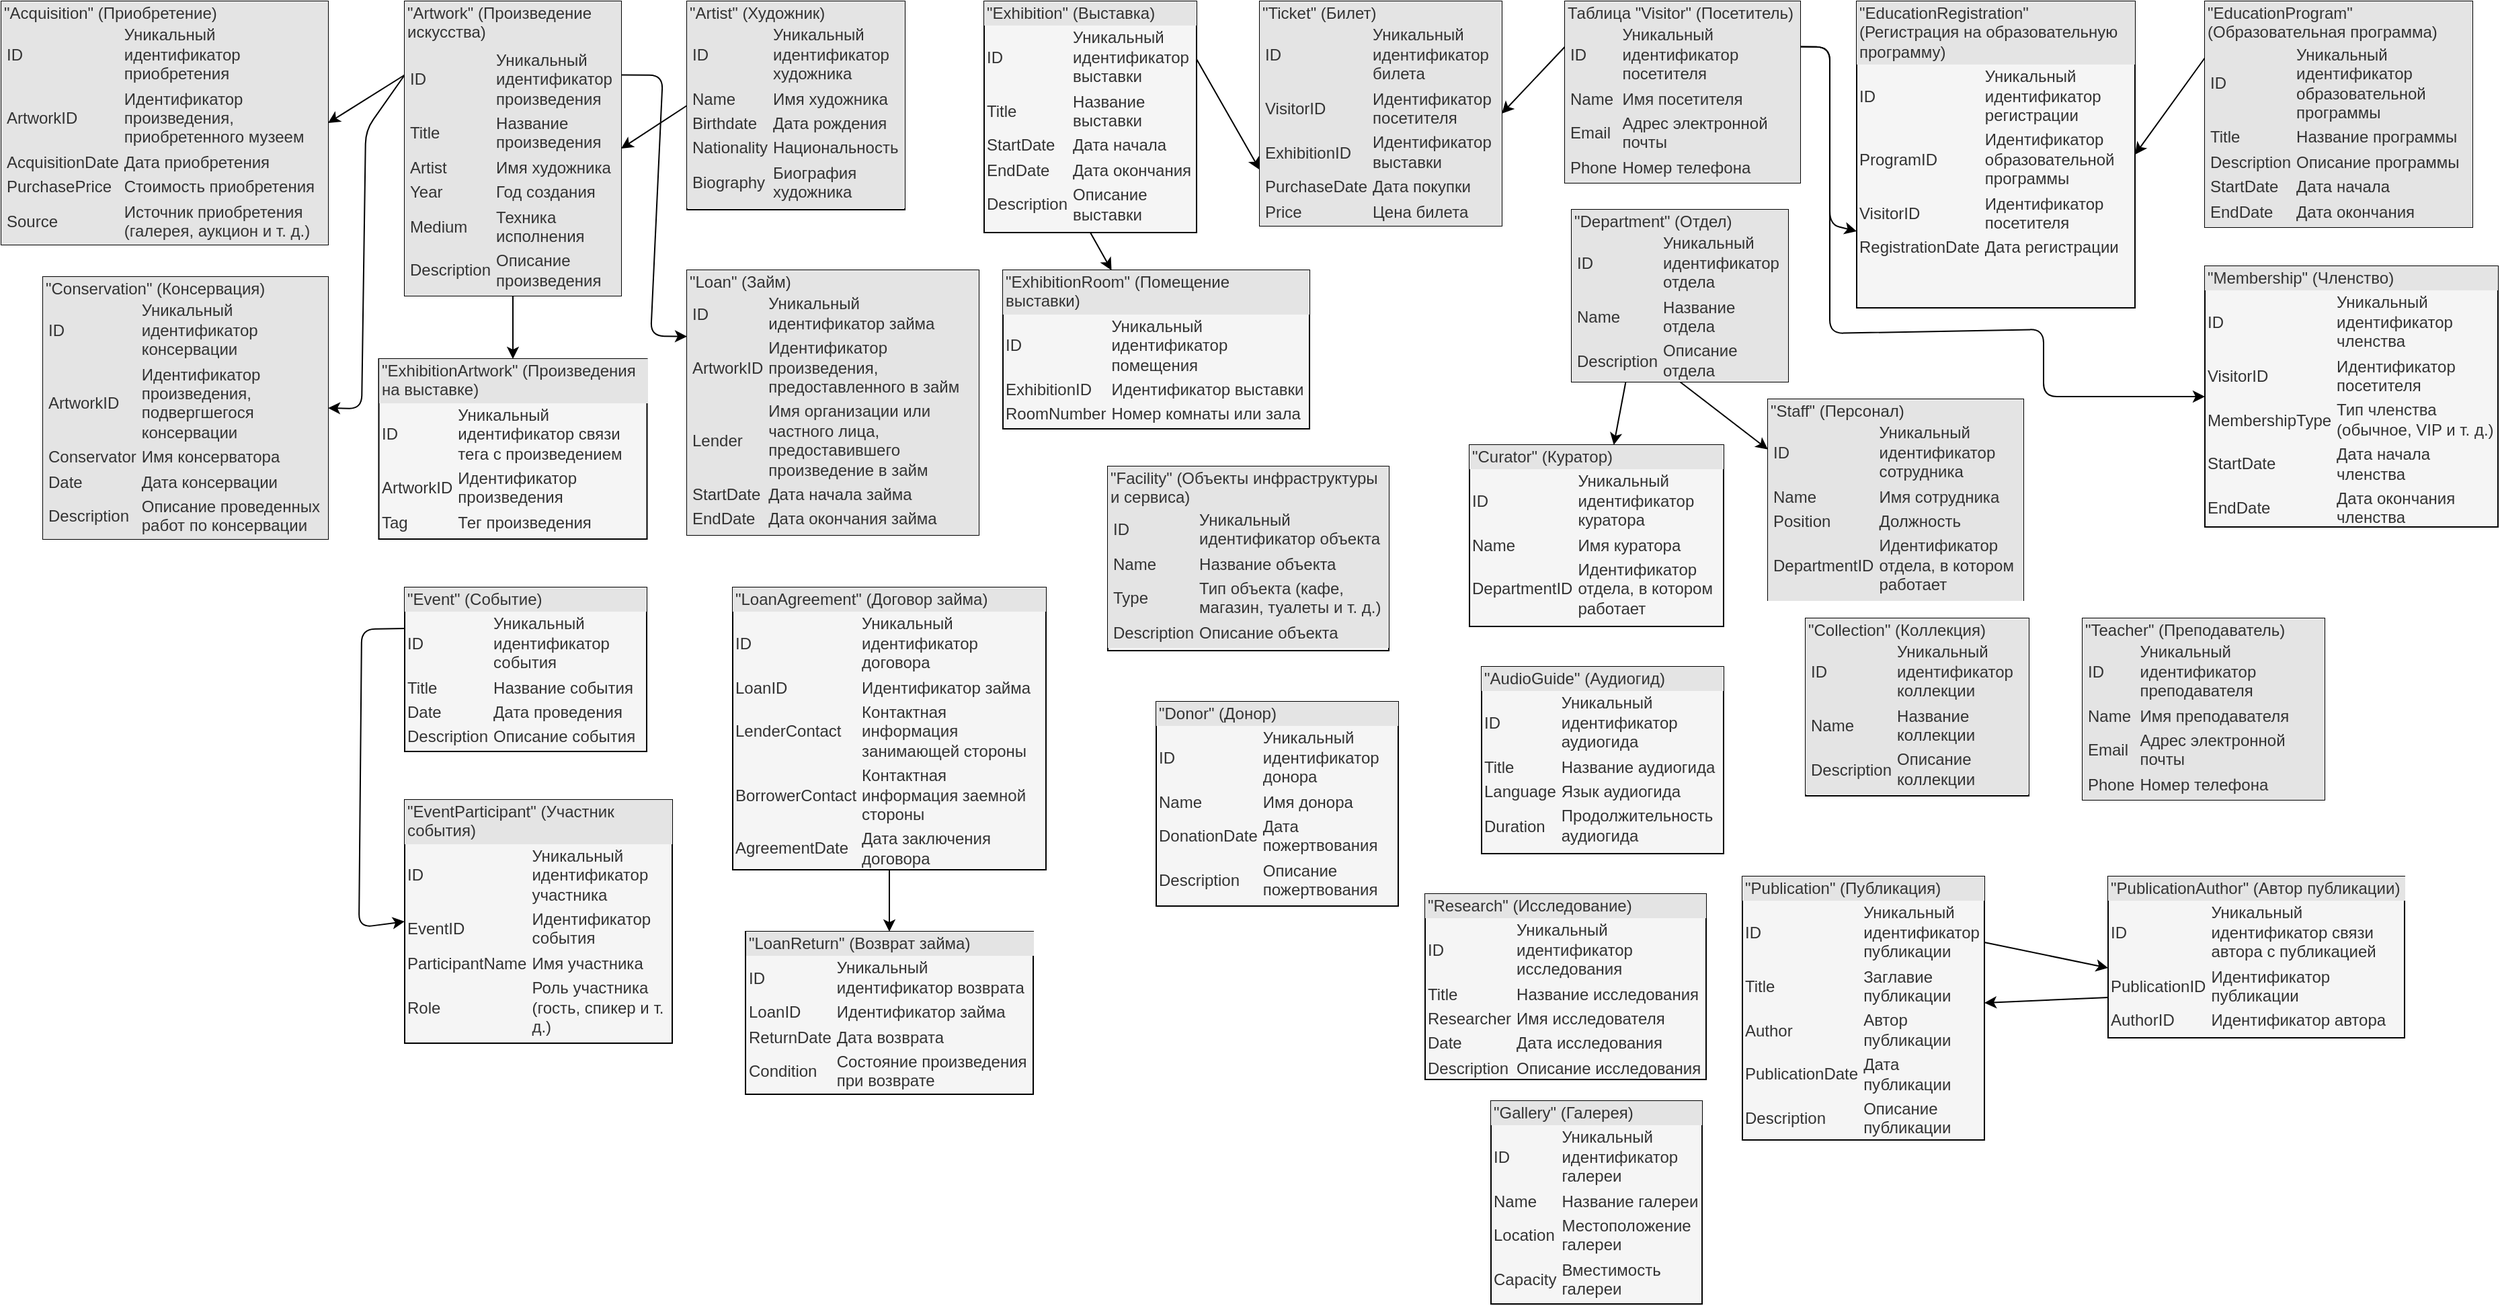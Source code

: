<mxfile>
    <diagram id="fVknIi9VD0GeLR7UAcn2" name="Страница 1">
        <mxGraphModel dx="3537" dy="3643" grid="0" gridSize="10" guides="1" tooltips="1" connect="1" arrows="1" fold="1" page="1" pageScale="1" pageWidth="1654" pageHeight="2336" math="0" shadow="0">
            <root>
                <mxCell id="0"/>
                <mxCell id="1" parent="0"/>
                <mxCell id="24" style="edgeStyle=none;html=1;exitX=0.25;exitY=0;exitDx=0;exitDy=0;entryX=0;entryY=0.25;entryDx=0;entryDy=0;fontFamily=Helvetica;fontSize=12;fontColor=#333333;" edge="1" parent="1" source="8" target="23">
                    <mxGeometry relative="1" as="geometry">
                        <Array as="points">
                            <mxPoint x="207" y="-2270"/>
                            <mxPoint x="198" y="-2076"/>
                        </Array>
                    </mxGeometry>
                </mxCell>
                <mxCell id="34" style="edgeStyle=none;html=1;exitX=0.25;exitY=1;exitDx=0;exitDy=0;entryX=1;entryY=0.5;entryDx=0;entryDy=0;fontFamily=Helvetica;fontSize=12;fontColor=#333333;" edge="1" parent="1" source="8" target="32">
                    <mxGeometry relative="1" as="geometry"/>
                </mxCell>
                <mxCell id="48" style="edgeStyle=none;html=1;exitX=0.25;exitY=1;exitDx=0;exitDy=0;entryX=1;entryY=0.5;entryDx=0;entryDy=0;fontFamily=Helvetica;fontSize=12;fontColor=#333333;" edge="1" parent="1" source="8" target="47">
                    <mxGeometry relative="1" as="geometry">
                        <Array as="points">
                            <mxPoint x="-14" y="-2229"/>
                            <mxPoint x="-17" y="-2022"/>
                        </Array>
                    </mxGeometry>
                </mxCell>
                <mxCell id="58" style="edgeStyle=none;html=1;exitX=1;exitY=0.5;exitDx=0;exitDy=0;fontFamily=Helvetica;fontSize=12;fontColor=#333333;" edge="1" parent="1" source="8" target="57">
                    <mxGeometry relative="1" as="geometry"/>
                </mxCell>
                <mxCell id="8" value="&lt;div style=&quot;box-sizing:border-box;width:100%;background:#e4e4e4;padding:2px;&quot;&gt;&quot;Artwork&quot; (Произведение искусства)&lt;/div&gt;&lt;div style=&quot;box-sizing:border-box;width:100%;background:#e4e4e4;padding:2px;&quot;&gt;&lt;table style=&quot;background-color: initial; font-size: 1em; width: 100%;&quot; cellpadding=&quot;2&quot; cellspacing=&quot;0&quot;&gt;&lt;tbody&gt;&lt;tr&gt;&lt;td&gt;ID&lt;/td&gt;&lt;td&gt;Уникальный &lt;br&gt;идентификатор произведения&lt;/td&gt;&lt;/tr&gt;&lt;tr&gt;&lt;td&gt;Title&lt;/td&gt;&lt;td&gt;Название произведения&lt;/td&gt;&lt;/tr&gt;&lt;tr&gt;&lt;td&gt;Artist&lt;/td&gt;&lt;td&gt;Имя художника&lt;br&gt;&lt;/td&gt;&lt;/tr&gt;&lt;tr&gt;&lt;td&gt;Year&lt;br&gt;&lt;/td&gt;&lt;td&gt;Год создания&lt;br&gt;&lt;/td&gt;&lt;/tr&gt;&lt;tr&gt;&lt;td&gt;Medium&lt;br&gt;&lt;/td&gt;&lt;td&gt;Техника исполнения&lt;br&gt;&lt;/td&gt;&lt;/tr&gt;&lt;tr&gt;&lt;td&gt;Description&lt;br&gt;&lt;/td&gt;&lt;td&gt;Описание произведения&lt;br&gt;&lt;/td&gt;&lt;/tr&gt;&lt;/tbody&gt;&lt;/table&gt;&lt;/div&gt;" style="verticalAlign=top;align=left;overflow=fill;html=1;fillColor=#f5f5f5;fontColor=#333333;strokeColor=default;noLabel=0;portConstraintRotation=0;resizeWidth=0;gradientColor=none;strokeWidth=1;labelBorderColor=none;whiteSpace=wrap;direction=south;movable=1;resizable=1;rotatable=1;deletable=1;editable=1;connectable=1;" vertex="1" parent="1">
                    <mxGeometry x="15" y="-2325" width="161" height="219" as="geometry"/>
                </mxCell>
                <mxCell id="18" style="edgeStyle=none;html=1;exitX=0.5;exitY=1;exitDx=0;exitDy=0;entryX=0.5;entryY=0;entryDx=0;entryDy=0;fontFamily=Helvetica;fontSize=12;fontColor=#333333;" edge="1" parent="1" source="10" target="8">
                    <mxGeometry relative="1" as="geometry"/>
                </mxCell>
                <mxCell id="10" value="&lt;div style=&quot;box-sizing:border-box;width:100%;background:#e4e4e4;padding:2px;&quot;&gt;&quot;Artist&quot; (Художник)&lt;table style=&quot;background-color: initial; font-size: 1em; width: 100%;&quot; cellpadding=&quot;2&quot; cellspacing=&quot;0&quot;&gt;&lt;tbody&gt;&lt;tr&gt;&lt;td&gt;ID&lt;/td&gt;&lt;td&gt;Уникальный &lt;br&gt;идентификатор &lt;br&gt;художника&lt;/td&gt;&lt;/tr&gt;&lt;tr&gt;&lt;td&gt;Name&lt;/td&gt;&lt;td&gt;Имя художника&lt;/td&gt;&lt;/tr&gt;&lt;tr&gt;&lt;td&gt;Birthdate&lt;/td&gt;&lt;td&gt;Дата рождения&lt;/td&gt;&lt;/tr&gt;&lt;tr&gt;&lt;td&gt;Nationality&lt;br&gt;&lt;/td&gt;&lt;td&gt;Национальность&lt;br&gt;&lt;/td&gt;&lt;/tr&gt;&lt;tr&gt;&lt;td&gt;Biography&lt;br&gt;&lt;/td&gt;&lt;td&gt;Биография художника&lt;br&gt;&lt;/td&gt;&lt;/tr&gt;&lt;/tbody&gt;&lt;/table&gt;&lt;/div&gt;" style="verticalAlign=top;align=left;overflow=fill;html=1;labelBorderColor=none;strokeColor=default;strokeWidth=1;fontFamily=Helvetica;fontSize=12;fontColor=#333333;fillColor=#f5f5f5;gradientColor=none;direction=south;whiteSpace=wrap;" vertex="1" parent="1">
                    <mxGeometry x="225" y="-2325" width="162" height="155" as="geometry"/>
                </mxCell>
                <mxCell id="19" style="edgeStyle=none;html=1;exitX=0.25;exitY=0;exitDx=0;exitDy=0;entryX=0.75;entryY=1;entryDx=0;entryDy=0;fontFamily=Helvetica;fontSize=12;fontColor=#333333;" edge="1" parent="1" source="12" target="16">
                    <mxGeometry relative="1" as="geometry"/>
                </mxCell>
                <mxCell id="61" style="edgeStyle=none;html=1;exitX=1;exitY=0.5;exitDx=0;exitDy=0;fontFamily=Helvetica;fontSize=12;fontColor=#333333;" edge="1" parent="1" source="12" target="60">
                    <mxGeometry relative="1" as="geometry"/>
                </mxCell>
                <mxCell id="12" value="&lt;div style=&quot;box-sizing:border-box;width:100%;background:#e4e4e4;padding:2px;&quot;&gt;&quot;Exhibition&quot; (Выставка)&lt;/div&gt;&lt;table style=&quot;width:100%;font-size:1em;&quot; cellpadding=&quot;2&quot; cellspacing=&quot;0&quot;&gt;&lt;tbody&gt;&lt;tr&gt;&lt;td&gt;ID&lt;/td&gt;&lt;td&gt;Уникальный идентификатор выставки&lt;/td&gt;&lt;/tr&gt;&lt;tr&gt;&lt;td&gt;Title&lt;/td&gt;&lt;td&gt;Название выставки&lt;/td&gt;&lt;/tr&gt;&lt;tr&gt;&lt;td&gt;StartDate&lt;/td&gt;&lt;td&gt;Дата начала&lt;/td&gt;&lt;/tr&gt;&lt;tr&gt;&lt;td&gt;EndDate&lt;br&gt;&lt;/td&gt;&lt;td&gt;Дата окончания&lt;br&gt;&lt;/td&gt;&lt;/tr&gt;&lt;tr&gt;&lt;td&gt;Description&lt;br&gt;&lt;/td&gt;&lt;td&gt;Описание выставки&lt;br&gt;&lt;/td&gt;&lt;/tr&gt;&lt;/tbody&gt;&lt;/table&gt;" style="verticalAlign=top;align=left;overflow=fill;html=1;labelBorderColor=none;strokeColor=default;strokeWidth=1;fontFamily=Helvetica;fontSize=12;fontColor=#333333;fillColor=#f5f5f5;gradientColor=none;whiteSpace=wrap;direction=south;" vertex="1" parent="1">
                    <mxGeometry x="446" y="-2325" width="158" height="172" as="geometry"/>
                </mxCell>
                <mxCell id="17" style="edgeStyle=none;html=1;exitX=0.25;exitY=1;exitDx=0;exitDy=0;entryX=0.5;entryY=0;entryDx=0;entryDy=0;fontFamily=Helvetica;fontSize=12;fontColor=#333333;" edge="1" parent="1" source="15" target="16">
                    <mxGeometry relative="1" as="geometry"/>
                </mxCell>
                <mxCell id="42" style="edgeStyle=none;html=1;exitX=0.25;exitY=0;exitDx=0;exitDy=0;entryX=0;entryY=0.5;entryDx=0;entryDy=0;fontFamily=Helvetica;fontSize=12;fontColor=#333333;" edge="1" parent="1" source="15" target="41">
                    <mxGeometry relative="1" as="geometry">
                        <Array as="points">
                            <mxPoint x="1075" y="-2291"/>
                            <mxPoint x="1075" y="-2078"/>
                            <mxPoint x="1234" y="-2081"/>
                            <mxPoint x="1234" y="-2031"/>
                        </Array>
                    </mxGeometry>
                </mxCell>
                <mxCell id="43" style="edgeStyle=none;html=1;exitX=0.25;exitY=0;exitDx=0;exitDy=0;entryX=0;entryY=0.75;entryDx=0;entryDy=0;fontFamily=Helvetica;fontSize=12;fontColor=#333333;" edge="1" parent="1" source="15" target="38">
                    <mxGeometry relative="1" as="geometry">
                        <Array as="points">
                            <mxPoint x="1075" y="-2291"/>
                            <mxPoint x="1075" y="-2159"/>
                        </Array>
                    </mxGeometry>
                </mxCell>
                <mxCell id="15" value="&lt;div style=&quot;box-sizing:border-box;width:100%;background:#e4e4e4;padding:2px;&quot;&gt;Таблица &quot;Visitor&quot; (Посетитель)&lt;table style=&quot;background-color: initial; font-size: 1em; width: 100%;&quot; cellpadding=&quot;2&quot; cellspacing=&quot;0&quot;&gt;&lt;tbody&gt;&lt;tr&gt;&lt;td&gt;ID&lt;/td&gt;&lt;td&gt;Уникальный идентификатор посетителя&lt;/td&gt;&lt;/tr&gt;&lt;tr&gt;&lt;td&gt;Name&lt;/td&gt;&lt;td&gt;Имя посетителя&lt;/td&gt;&lt;/tr&gt;&lt;tr&gt;&lt;td&gt;Email&lt;/td&gt;&lt;td&gt;Адрес электронной почты&lt;/td&gt;&lt;/tr&gt;&lt;tr&gt;&lt;td&gt;Phone&lt;br&gt;&lt;/td&gt;&lt;td&gt;Номер телефона&lt;br&gt;&lt;/td&gt;&lt;/tr&gt;&lt;/tbody&gt;&lt;/table&gt;&lt;/div&gt;" style="verticalAlign=top;align=left;overflow=fill;html=1;labelBorderColor=none;strokeColor=default;strokeWidth=1;fontFamily=Helvetica;fontSize=12;fontColor=#333333;fillColor=#f5f5f5;gradientColor=none;direction=south;whiteSpace=wrap;" vertex="1" parent="1">
                    <mxGeometry x="878" y="-2325" width="175" height="135" as="geometry"/>
                </mxCell>
                <mxCell id="16" value="&lt;div style=&quot;box-sizing:border-box;width:100%;background:#e4e4e4;padding:2px;&quot;&gt;&quot;Ticket&quot; (Билет)&lt;table style=&quot;background-color: initial; font-size: 1em; width: 100%;&quot; cellpadding=&quot;2&quot; cellspacing=&quot;0&quot;&gt;&lt;tbody&gt;&lt;tr&gt;&lt;td&gt;ID&lt;/td&gt;&lt;td&gt;Уникальный идентификатор билета&lt;/td&gt;&lt;/tr&gt;&lt;tr&gt;&lt;td&gt;VisitorID&lt;/td&gt;&lt;td&gt;Идентификатор посетителя&lt;/td&gt;&lt;/tr&gt;&lt;tr&gt;&lt;td&gt;ExhibitionID&lt;/td&gt;&lt;td&gt;Идентификатор выставки&lt;/td&gt;&lt;/tr&gt;&lt;tr&gt;&lt;td&gt;PurchaseDate&lt;br&gt;&lt;/td&gt;&lt;td&gt;Дата покупки&lt;br&gt;&lt;/td&gt;&lt;/tr&gt;&lt;tr&gt;&lt;td&gt;Price&lt;br&gt;&lt;/td&gt;&lt;td&gt;Цена билета&lt;br&gt;&lt;/td&gt;&lt;/tr&gt;&lt;/tbody&gt;&lt;/table&gt;&lt;/div&gt;" style="verticalAlign=top;align=left;overflow=fill;html=1;labelBorderColor=none;strokeColor=default;strokeWidth=1;fontFamily=Helvetica;fontSize=12;fontColor=#333333;fillColor=#f5f5f5;gradientColor=none;direction=south;whiteSpace=wrap;" vertex="1" parent="1">
                    <mxGeometry x="651" y="-2325" width="180" height="167" as="geometry"/>
                </mxCell>
                <mxCell id="22" style="edgeStyle=none;html=1;exitX=1;exitY=0.75;exitDx=0;exitDy=0;fontFamily=Helvetica;fontSize=12;fontColor=#333333;" edge="1" parent="1" source="20" target="21">
                    <mxGeometry relative="1" as="geometry"/>
                </mxCell>
                <mxCell id="45" value="" style="edgeStyle=none;html=1;fontFamily=Helvetica;fontSize=12;fontColor=#333333;exitX=1;exitY=0.5;exitDx=0;exitDy=0;entryX=0.25;entryY=1;entryDx=0;entryDy=0;" edge="1" parent="1" source="20" target="44">
                    <mxGeometry relative="1" as="geometry"/>
                </mxCell>
                <mxCell id="20" value="&lt;div style=&quot;box-sizing:border-box;width:100%;background:#e4e4e4;padding:2px;&quot;&gt;&quot;Department&quot; (Отдел)&lt;table style=&quot;background-color: initial; font-size: 1em; width: 100%;&quot; cellpadding=&quot;2&quot; cellspacing=&quot;0&quot;&gt;&lt;tbody&gt;&lt;tr&gt;&lt;td&gt;ID&lt;/td&gt;&lt;td&gt;Уникальный идентификатор отдела&lt;/td&gt;&lt;/tr&gt;&lt;tr&gt;&lt;td&gt;Name&lt;/td&gt;&lt;td&gt;Название отдела&lt;/td&gt;&lt;/tr&gt;&lt;tr&gt;&lt;td&gt;Description&lt;/td&gt;&lt;td&gt;Описание отдела&lt;/td&gt;&lt;/tr&gt;&lt;/tbody&gt;&lt;/table&gt;&lt;/div&gt;" style="verticalAlign=top;align=left;overflow=fill;html=1;labelBorderColor=none;strokeColor=default;strokeWidth=1;fontFamily=Helvetica;fontSize=12;fontColor=#333333;fillColor=#f5f5f5;gradientColor=none;whiteSpace=wrap;direction=south;" vertex="1" parent="1">
                    <mxGeometry x="883" y="-2170" width="161" height="128" as="geometry"/>
                </mxCell>
                <mxCell id="21" value="&lt;div style=&quot;box-sizing:border-box;width:100%;background:#e4e4e4;padding:2px;&quot;&gt;&quot;Curator&quot; (Куратор)&lt;/div&gt;&lt;table style=&quot;width:100%;font-size:1em;&quot; cellpadding=&quot;2&quot; cellspacing=&quot;0&quot;&gt;&lt;tbody&gt;&lt;tr&gt;&lt;td&gt;ID&lt;/td&gt;&lt;td&gt;Уникальный идентификатор куратора&lt;/td&gt;&lt;/tr&gt;&lt;tr&gt;&lt;td&gt;Name&lt;/td&gt;&lt;td&gt;Имя куратора&lt;/td&gt;&lt;/tr&gt;&lt;tr&gt;&lt;td&gt;DepartmentID&lt;/td&gt;&lt;td&gt;Идентификатор отдела, в котором работает&lt;/td&gt;&lt;/tr&gt;&lt;/tbody&gt;&lt;/table&gt;" style="verticalAlign=top;align=left;overflow=fill;html=1;labelBorderColor=none;strokeColor=default;strokeWidth=1;fontFamily=Helvetica;fontSize=12;fontColor=#333333;fillColor=#f5f5f5;gradientColor=none;whiteSpace=wrap;direction=south;" vertex="1" parent="1">
                    <mxGeometry x="807" y="-1995" width="189" height="135" as="geometry"/>
                </mxCell>
                <mxCell id="23" value="&lt;div style=&quot;box-sizing:border-box;width:100%;background:#e4e4e4;padding:2px;&quot;&gt;&quot;Loan&quot; (Займ)&lt;table style=&quot;background-color: initial; font-size: 1em; width: 100%;&quot; cellpadding=&quot;2&quot; cellspacing=&quot;0&quot;&gt;&lt;tbody&gt;&lt;tr&gt;&lt;td&gt;ID&lt;/td&gt;&lt;td&gt;Уникальный идентификатор займа&lt;/td&gt;&lt;/tr&gt;&lt;tr&gt;&lt;td&gt;ArtworkID&lt;/td&gt;&lt;td&gt;Идентификатор произведения, предоставленного в займ&lt;/td&gt;&lt;/tr&gt;&lt;tr&gt;&lt;td&gt;Lender&lt;/td&gt;&lt;td&gt;Имя организации или частного лица, предоставившего произведение в займ&lt;/td&gt;&lt;/tr&gt;&lt;tr&gt;&lt;td&gt;StartDate&lt;br&gt;&lt;/td&gt;&lt;td&gt;Дата начала займа&lt;br&gt;&lt;/td&gt;&lt;/tr&gt;&lt;tr&gt;&lt;td&gt;EndDate&lt;br&gt;&lt;/td&gt;&lt;td&gt;Дата окончания займа&lt;br&gt;&lt;/td&gt;&lt;/tr&gt;&lt;/tbody&gt;&lt;/table&gt;&lt;/div&gt;" style="verticalAlign=top;align=left;overflow=fill;html=1;labelBorderColor=none;strokeColor=default;strokeWidth=1;fontFamily=Helvetica;fontSize=12;fontColor=#333333;fillColor=#f5f5f5;gradientColor=none;whiteSpace=wrap;" vertex="1" parent="1">
                    <mxGeometry x="225" y="-2125" width="217" height="197" as="geometry"/>
                </mxCell>
                <mxCell id="25" value="&lt;div style=&quot;box-sizing:border-box;width:100%;background:#e4e4e4;padding:2px;&quot;&gt;&quot;Collection&quot; (Коллекция)&lt;table style=&quot;background-color: initial; font-size: 1em; width: 100%;&quot; cellpadding=&quot;2&quot; cellspacing=&quot;0&quot;&gt;&lt;tbody&gt;&lt;tr&gt;&lt;td&gt;ID&lt;/td&gt;&lt;td&gt;Уникальный идентификатор коллекции&lt;/td&gt;&lt;/tr&gt;&lt;tr&gt;&lt;td&gt;Name&lt;/td&gt;&lt;td&gt;Название коллекции&lt;/td&gt;&lt;/tr&gt;&lt;tr&gt;&lt;td&gt;Description&lt;/td&gt;&lt;td&gt;Описание коллекции&lt;/td&gt;&lt;/tr&gt;&lt;/tbody&gt;&lt;/table&gt;&lt;/div&gt;" style="verticalAlign=top;align=left;overflow=fill;html=1;labelBorderColor=none;strokeColor=default;strokeWidth=1;fontFamily=Helvetica;fontSize=12;fontColor=#333333;fillColor=#f5f5f5;gradientColor=none;whiteSpace=wrap;" vertex="1" parent="1">
                    <mxGeometry x="1057" y="-1866" width="166" height="132" as="geometry"/>
                </mxCell>
                <mxCell id="52" style="edgeStyle=none;html=1;exitX=1;exitY=0.25;exitDx=0;exitDy=0;entryX=0;entryY=0.567;entryDx=0;entryDy=0;entryPerimeter=0;fontFamily=Helvetica;fontSize=12;fontColor=#333333;" edge="1" parent="1" source="26" target="51">
                    <mxGeometry relative="1" as="geometry"/>
                </mxCell>
                <mxCell id="26" value="&lt;div style=&quot;box-sizing:border-box;width:100%;background:#e4e4e4;padding:2px;&quot;&gt;&quot;Publication&quot; (Публикация)&lt;/div&gt;&lt;table style=&quot;width:100%;font-size:1em;&quot; cellpadding=&quot;2&quot; cellspacing=&quot;0&quot;&gt;&lt;tbody&gt;&lt;tr&gt;&lt;td&gt;ID&lt;/td&gt;&lt;td&gt;Уникальный идентификатор публикации&lt;/td&gt;&lt;/tr&gt;&lt;tr&gt;&lt;td&gt;Title&lt;/td&gt;&lt;td&gt;Заглавие публикации&lt;/td&gt;&lt;/tr&gt;&lt;tr&gt;&lt;td&gt;Author&lt;/td&gt;&lt;td&gt;Автор публикации&lt;/td&gt;&lt;/tr&gt;&lt;tr&gt;&lt;td&gt;PublicationDate&lt;br&gt;&lt;/td&gt;&lt;td&gt;Дата публикации&lt;br&gt;&lt;/td&gt;&lt;/tr&gt;&lt;tr&gt;&lt;td&gt;Description&lt;br&gt;&lt;/td&gt;&lt;td&gt;Описание публикации&lt;br&gt;&lt;/td&gt;&lt;/tr&gt;&lt;/tbody&gt;&lt;/table&gt;" style="verticalAlign=top;align=left;overflow=fill;html=1;labelBorderColor=none;strokeColor=default;strokeWidth=1;fontFamily=Helvetica;fontSize=12;fontColor=#333333;fillColor=#f5f5f5;gradientColor=none;whiteSpace=wrap;" vertex="1" parent="1">
                    <mxGeometry x="1010" y="-1674" width="180" height="196" as="geometry"/>
                </mxCell>
                <mxCell id="56" style="edgeStyle=none;html=1;exitX=0;exitY=0.25;exitDx=0;exitDy=0;entryX=0;entryY=0.5;entryDx=0;entryDy=0;fontFamily=Helvetica;fontSize=12;fontColor=#333333;" edge="1" parent="1" source="29" target="54">
                    <mxGeometry relative="1" as="geometry">
                        <Array as="points">
                            <mxPoint x="-17" y="-1858"/>
                            <mxPoint x="-19" y="-1636"/>
                        </Array>
                    </mxGeometry>
                </mxCell>
                <mxCell id="29" value="&lt;div style=&quot;box-sizing:border-box;width:100%;background:#e4e4e4;padding:2px;&quot;&gt;&quot;Event&quot; (Событие)&lt;/div&gt;&lt;table style=&quot;width:100%;font-size:1em;&quot; cellpadding=&quot;2&quot; cellspacing=&quot;0&quot;&gt;&lt;tbody&gt;&lt;tr&gt;&lt;td&gt;ID&lt;/td&gt;&lt;td&gt;Уникальный идентификатор события&lt;/td&gt;&lt;/tr&gt;&lt;tr&gt;&lt;td&gt;Title&lt;/td&gt;&lt;td&gt;Название события&lt;/td&gt;&lt;/tr&gt;&lt;tr&gt;&lt;td&gt;Date&lt;/td&gt;&lt;td&gt;Дата проведения&lt;/td&gt;&lt;/tr&gt;&lt;tr&gt;&lt;td&gt;Description&lt;br&gt;&lt;/td&gt;&lt;td&gt;Описание события&lt;br&gt;&lt;/td&gt;&lt;/tr&gt;&lt;/tbody&gt;&lt;/table&gt;" style="verticalAlign=top;align=left;overflow=fill;html=1;labelBorderColor=none;strokeColor=default;strokeWidth=1;fontFamily=Helvetica;fontSize=12;fontColor=#333333;fillColor=#f5f5f5;gradientColor=none;whiteSpace=wrap;" vertex="1" parent="1">
                    <mxGeometry x="15" y="-1889" width="180" height="122" as="geometry"/>
                </mxCell>
                <mxCell id="30" value="&lt;div style=&quot;box-sizing:border-box;width:100%;background:#e4e4e4;padding:2px;&quot;&gt;&quot;Gallery&quot; (Галерея)&lt;/div&gt;&lt;table style=&quot;width:100%;font-size:1em;&quot; cellpadding=&quot;2&quot; cellspacing=&quot;0&quot;&gt;&lt;tbody&gt;&lt;tr&gt;&lt;td&gt;ID&lt;/td&gt;&lt;td&gt;Уникальный идентификатор галереи&lt;/td&gt;&lt;/tr&gt;&lt;tr&gt;&lt;td&gt;Name&lt;/td&gt;&lt;td&gt;Название галереи&lt;/td&gt;&lt;/tr&gt;&lt;tr&gt;&lt;td&gt;Location&lt;/td&gt;&lt;td&gt;Местоположение галереи&lt;/td&gt;&lt;/tr&gt;&lt;tr&gt;&lt;td&gt;Capacity&lt;br&gt;&lt;/td&gt;&lt;td&gt;Вместимость галереи&lt;br&gt;&lt;/td&gt;&lt;/tr&gt;&lt;/tbody&gt;&lt;/table&gt;" style="verticalAlign=top;align=left;overflow=fill;html=1;labelBorderColor=none;strokeColor=default;strokeWidth=1;fontFamily=Helvetica;fontSize=12;fontColor=#333333;fillColor=#f5f5f5;gradientColor=none;whiteSpace=wrap;" vertex="1" parent="1">
                    <mxGeometry x="823" y="-1507" width="157" height="151" as="geometry"/>
                </mxCell>
                <mxCell id="32" value="&lt;div style=&quot;box-sizing:border-box;width:100%;background:#e4e4e4;padding:2px;&quot;&gt;&quot;Acquisition&quot; (Приобретение)&lt;table style=&quot;background-color: initial; font-size: 1em; width: 100%;&quot; cellpadding=&quot;2&quot; cellspacing=&quot;0&quot;&gt;&lt;tbody&gt;&lt;tr&gt;&lt;td&gt;ID&lt;/td&gt;&lt;td&gt;Уникальный идентификатор приобретения&lt;/td&gt;&lt;/tr&gt;&lt;tr&gt;&lt;td&gt;ArtworkID&lt;/td&gt;&lt;td&gt;Идентификатор произведения, приобретенного музеем&lt;/td&gt;&lt;/tr&gt;&lt;tr&gt;&lt;td&gt;AcquisitionDate&lt;/td&gt;&lt;td&gt;Дата приобретения&lt;/td&gt;&lt;/tr&gt;&lt;tr&gt;&lt;td&gt;PurchasePrice&lt;br&gt;&lt;/td&gt;&lt;td&gt;Стоимость приобретения&lt;br&gt;&lt;/td&gt;&lt;/tr&gt;&lt;tr&gt;&lt;td&gt;Source&lt;br&gt;&lt;/td&gt;&lt;td&gt;Источник приобретения (галерея, аукцион и т. д.)&lt;br&gt;&lt;/td&gt;&lt;/tr&gt;&lt;/tbody&gt;&lt;/table&gt;&lt;/div&gt;" style="verticalAlign=top;align=left;overflow=fill;html=1;labelBorderColor=none;strokeColor=default;strokeWidth=1;fontFamily=Helvetica;fontSize=12;fontColor=#333333;fillColor=#f5f5f5;gradientColor=none;whiteSpace=wrap;" vertex="1" parent="1">
                    <mxGeometry x="-285" y="-2325" width="243" height="181" as="geometry"/>
                </mxCell>
                <mxCell id="40" style="edgeStyle=none;html=1;exitX=0;exitY=0.25;exitDx=0;exitDy=0;entryX=1;entryY=0.5;entryDx=0;entryDy=0;fontFamily=Helvetica;fontSize=12;fontColor=#333333;" edge="1" parent="1" source="35" target="38">
                    <mxGeometry relative="1" as="geometry"/>
                </mxCell>
                <mxCell id="35" value="&lt;div style=&quot;box-sizing:border-box;width:100%;background:#e4e4e4;padding:2px;&quot;&gt;&quot;EducationProgram&quot; (Образовательная программа)&lt;table style=&quot;background-color: initial; font-size: 1em; width: 100%;&quot; cellpadding=&quot;2&quot; cellspacing=&quot;0&quot;&gt;&lt;tbody&gt;&lt;tr&gt;&lt;td&gt;ID&lt;/td&gt;&lt;td&gt;Уникальный идентификатор образовательной программы&lt;/td&gt;&lt;/tr&gt;&lt;tr&gt;&lt;td&gt;Title&lt;/td&gt;&lt;td&gt;Название программы&lt;/td&gt;&lt;/tr&gt;&lt;tr&gt;&lt;td&gt;Description&lt;/td&gt;&lt;td&gt;Описание программы&lt;/td&gt;&lt;/tr&gt;&lt;tr&gt;&lt;td&gt;StartDate&lt;br&gt;&lt;/td&gt;&lt;td&gt;Дата начала&lt;br&gt;&lt;/td&gt;&lt;/tr&gt;&lt;tr&gt;&lt;td&gt;EndDate&lt;br&gt;&lt;/td&gt;&lt;td&gt;Дата окончания&lt;br&gt;&lt;/td&gt;&lt;/tr&gt;&lt;/tbody&gt;&lt;/table&gt;&lt;/div&gt;" style="verticalAlign=top;align=left;overflow=fill;html=1;labelBorderColor=none;strokeColor=default;strokeWidth=1;fontFamily=Helvetica;fontSize=12;fontColor=#333333;fillColor=#f5f5f5;gradientColor=none;whiteSpace=wrap;" vertex="1" parent="1">
                    <mxGeometry x="1354" y="-2325" width="199" height="168" as="geometry"/>
                </mxCell>
                <mxCell id="36" value="&lt;div style=&quot;box-sizing:border-box;width:100%;background:#e4e4e4;padding:2px;&quot;&gt;&quot;Facility&quot; (Объекты инфраструктуры и сервиса)&lt;table style=&quot;background-color: initial; font-size: 1em; width: 100%;&quot; cellpadding=&quot;2&quot; cellspacing=&quot;0&quot;&gt;&lt;tbody&gt;&lt;tr&gt;&lt;td&gt;ID&lt;/td&gt;&lt;td&gt;Уникальный идентификатор объекта&lt;/td&gt;&lt;/tr&gt;&lt;tr&gt;&lt;td&gt;Name&lt;/td&gt;&lt;td&gt;Название объекта&lt;/td&gt;&lt;/tr&gt;&lt;tr&gt;&lt;td&gt;Type&lt;/td&gt;&lt;td&gt;Тип объекта (кафе, магазин, туалеты и т. д.)&lt;/td&gt;&lt;/tr&gt;&lt;tr&gt;&lt;td&gt;Description&lt;br&gt;&lt;/td&gt;&lt;td&gt;Описание объекта&lt;br&gt;&lt;/td&gt;&lt;/tr&gt;&lt;/tbody&gt;&lt;/table&gt;&lt;/div&gt;" style="verticalAlign=top;align=left;overflow=fill;html=1;labelBorderColor=none;strokeColor=default;strokeWidth=1;fontFamily=Helvetica;fontSize=12;fontColor=#333333;fillColor=#f5f5f5;gradientColor=none;whiteSpace=wrap;" vertex="1" parent="1">
                    <mxGeometry x="538" y="-1979" width="209" height="137" as="geometry"/>
                </mxCell>
                <mxCell id="37" value="&lt;div style=&quot;box-sizing:border-box;width:100%;background:#e4e4e4;padding:2px;&quot;&gt;&quot;Teacher&quot; (Преподаватель)&lt;table style=&quot;background-color: initial; font-size: 1em; width: 100%;&quot; cellpadding=&quot;2&quot; cellspacing=&quot;0&quot;&gt;&lt;tbody&gt;&lt;tr&gt;&lt;td&gt;ID&lt;/td&gt;&lt;td&gt;Уникальный идентификатор преподавателя&lt;/td&gt;&lt;/tr&gt;&lt;tr&gt;&lt;td&gt;Name&lt;/td&gt;&lt;td&gt;Имя преподавателя&lt;/td&gt;&lt;/tr&gt;&lt;tr&gt;&lt;td&gt;Email&lt;/td&gt;&lt;td&gt;Адрес электронной почты&lt;/td&gt;&lt;/tr&gt;&lt;tr&gt;&lt;td&gt;Phone&lt;br&gt;&lt;/td&gt;&lt;td&gt;Номер телефона&lt;br&gt;&lt;/td&gt;&lt;/tr&gt;&lt;/tbody&gt;&lt;/table&gt;&lt;/div&gt;" style="verticalAlign=top;align=left;overflow=fill;html=1;labelBorderColor=none;strokeColor=default;strokeWidth=1;fontFamily=Helvetica;fontSize=12;fontColor=#333333;fillColor=#f5f5f5;gradientColor=none;whiteSpace=wrap;" vertex="1" parent="1">
                    <mxGeometry x="1263" y="-1866" width="180" height="135" as="geometry"/>
                </mxCell>
                <mxCell id="38" value="&lt;div style=&quot;box-sizing:border-box;width:100%;background:#e4e4e4;padding:2px;&quot;&gt;&quot;EducationRegistration&quot; (Регистрация на образовательную программу)&lt;/div&gt;&lt;table style=&quot;width:100%;font-size:1em;&quot; cellpadding=&quot;2&quot; cellspacing=&quot;0&quot;&gt;&lt;tbody&gt;&lt;tr&gt;&lt;td&gt;ID&lt;/td&gt;&lt;td&gt;Уникальный идентификатор регистрации&lt;/td&gt;&lt;/tr&gt;&lt;tr&gt;&lt;td&gt;ProgramID&lt;/td&gt;&lt;td&gt;Идентификатор образовательной программы&lt;/td&gt;&lt;/tr&gt;&lt;tr&gt;&lt;td&gt;VisitorID&lt;/td&gt;&lt;td&gt;Идентификатор посетителя&lt;/td&gt;&lt;/tr&gt;&lt;tr&gt;&lt;td&gt;RegistrationDate&lt;br&gt;&lt;/td&gt;&lt;td&gt;Дата регистрации&lt;br&gt;&lt;/td&gt;&lt;/tr&gt;&lt;/tbody&gt;&lt;/table&gt;" style="verticalAlign=top;align=left;overflow=fill;html=1;labelBorderColor=none;strokeColor=default;strokeWidth=1;fontFamily=Helvetica;fontSize=12;fontColor=#333333;fillColor=#f5f5f5;gradientColor=none;whiteSpace=wrap;" vertex="1" parent="1">
                    <mxGeometry x="1095" y="-2325" width="207" height="228" as="geometry"/>
                </mxCell>
                <mxCell id="41" value="&lt;div style=&quot;box-sizing:border-box;width:100%;background:#e4e4e4;padding:2px;&quot;&gt;&quot;Membership&quot; (Членство)&lt;/div&gt;&lt;table style=&quot;width:100%;font-size:1em;&quot; cellpadding=&quot;2&quot; cellspacing=&quot;0&quot;&gt;&lt;tbody&gt;&lt;tr&gt;&lt;td&gt;ID&lt;/td&gt;&lt;td&gt;Уникальный идентификатор членства&lt;/td&gt;&lt;/tr&gt;&lt;tr&gt;&lt;td&gt;VisitorID&lt;/td&gt;&lt;td&gt;Идентификатор посетителя&lt;/td&gt;&lt;/tr&gt;&lt;tr&gt;&lt;td&gt;MembershipType&lt;/td&gt;&lt;td&gt;Тип членства (обычное, VIP и т. д.)&lt;/td&gt;&lt;/tr&gt;&lt;tr&gt;&lt;td&gt;StartDate&lt;br&gt;&lt;/td&gt;&lt;td&gt;Дата начала членства&lt;br&gt;&lt;/td&gt;&lt;/tr&gt;&lt;tr&gt;&lt;td&gt;EndDate&lt;br&gt;&lt;/td&gt;&lt;td&gt;Дата окончания членства&lt;br&gt;&lt;/td&gt;&lt;/tr&gt;&lt;/tbody&gt;&lt;/table&gt;" style="verticalAlign=top;align=left;overflow=fill;html=1;labelBorderColor=none;strokeColor=default;strokeWidth=1;fontFamily=Helvetica;fontSize=12;fontColor=#333333;fillColor=#f5f5f5;gradientColor=none;whiteSpace=wrap;" vertex="1" parent="1">
                    <mxGeometry x="1354" y="-2128" width="218" height="194" as="geometry"/>
                </mxCell>
                <mxCell id="44" value="&lt;div style=&quot;box-sizing:border-box;width:100%;background:#e4e4e4;padding:2px;&quot;&gt;&quot;Staff&quot; (Персонал)&lt;table style=&quot;background-color: initial; font-size: 1em; width: 100%;&quot; cellpadding=&quot;2&quot; cellspacing=&quot;0&quot;&gt;&lt;tbody&gt;&lt;tr&gt;&lt;td&gt;ID&lt;/td&gt;&lt;td&gt;Уникальный идентификатор сотрудника&lt;/td&gt;&lt;/tr&gt;&lt;tr&gt;&lt;td&gt;Name&lt;/td&gt;&lt;td&gt;Имя сотрудника&lt;/td&gt;&lt;/tr&gt;&lt;tr&gt;&lt;td&gt;Position&lt;/td&gt;&lt;td&gt;Должность&lt;/td&gt;&lt;/tr&gt;&lt;tr&gt;&lt;td&gt;DepartmentID&lt;br&gt;&lt;/td&gt;&lt;td&gt;Идентификатор отдела, в котором работает&lt;br&gt;&lt;/td&gt;&lt;/tr&gt;&lt;/tbody&gt;&lt;/table&gt;&lt;/div&gt;" style="verticalAlign=top;align=left;overflow=fill;html=1;labelBorderColor=none;strokeColor=default;strokeWidth=1;fontFamily=Helvetica;fontSize=12;fontColor=#333333;fillColor=#f5f5f5;gradientColor=none;whiteSpace=wrap;direction=south;" vertex="1" parent="1">
                    <mxGeometry x="1029" y="-2029" width="190" height="149.5" as="geometry"/>
                </mxCell>
                <mxCell id="63" style="edgeStyle=none;html=1;exitX=0.5;exitY=1;exitDx=0;exitDy=0;entryX=0.5;entryY=0;entryDx=0;entryDy=0;fontFamily=Helvetica;fontSize=12;fontColor=#333333;" edge="1" parent="1" source="46" target="62">
                    <mxGeometry relative="1" as="geometry"/>
                </mxCell>
                <mxCell id="46" value="&lt;div style=&quot;box-sizing:border-box;width:100%;background:#e4e4e4;padding:2px;&quot;&gt;&quot;LoanAgreement&quot; (Договор займа)&lt;/div&gt;&lt;table style=&quot;width:100%;font-size:1em;&quot; cellpadding=&quot;2&quot; cellspacing=&quot;0&quot;&gt;&lt;tbody&gt;&lt;tr&gt;&lt;td&gt;ID&lt;/td&gt;&lt;td&gt;Уникальный идентификатор договора&lt;/td&gt;&lt;/tr&gt;&lt;tr&gt;&lt;td&gt;LoanID&lt;/td&gt;&lt;td&gt;Идентификатор займа&lt;/td&gt;&lt;/tr&gt;&lt;tr&gt;&lt;td&gt;LenderContact&lt;/td&gt;&lt;td&gt;Контактная информация занимающей стороны&lt;/td&gt;&lt;/tr&gt;&lt;tr&gt;&lt;td&gt;BorrowerContact&lt;br&gt;&lt;/td&gt;&lt;td&gt;Контактная информация заемной стороны&lt;br&gt;&lt;/td&gt;&lt;/tr&gt;&lt;tr&gt;&lt;td&gt;AgreementDate&lt;br&gt;&lt;/td&gt;&lt;td&gt;Дата заключения договора&lt;br&gt;&lt;/td&gt;&lt;/tr&gt;&lt;/tbody&gt;&lt;/table&gt;" style="verticalAlign=top;align=left;overflow=fill;html=1;labelBorderColor=none;strokeColor=default;strokeWidth=1;fontFamily=Helvetica;fontSize=12;fontColor=#333333;fillColor=#f5f5f5;gradientColor=none;whiteSpace=wrap;" vertex="1" parent="1">
                    <mxGeometry x="259" y="-1889" width="233" height="210" as="geometry"/>
                </mxCell>
                <mxCell id="47" value="&lt;div style=&quot;box-sizing:border-box;width:100%;background:#e4e4e4;padding:2px;&quot;&gt;&quot;Conservation&quot; (Консервация)&lt;table style=&quot;background-color: initial; font-size: 1em; width: 100%;&quot; cellpadding=&quot;2&quot; cellspacing=&quot;0&quot;&gt;&lt;tbody&gt;&lt;tr&gt;&lt;td&gt;ID&lt;/td&gt;&lt;td&gt;Уникальный идентификатор консервации&lt;/td&gt;&lt;/tr&gt;&lt;tr&gt;&lt;td&gt;ArtworkID&lt;/td&gt;&lt;td&gt;Идентификатор произведения, подвергшегося консервации&lt;/td&gt;&lt;/tr&gt;&lt;tr&gt;&lt;td&gt;Conservator&lt;/td&gt;&lt;td&gt;Имя консерватора&lt;/td&gt;&lt;/tr&gt;&lt;tr&gt;&lt;td&gt;Date&lt;br&gt;&lt;/td&gt;&lt;td&gt;Дата консервации&lt;br&gt;&lt;/td&gt;&lt;/tr&gt;&lt;tr&gt;&lt;td&gt;Description&lt;br&gt;&lt;/td&gt;&lt;td&gt;Описание проведенных работ по консервации&lt;br&gt;&lt;/td&gt;&lt;/tr&gt;&lt;/tbody&gt;&lt;/table&gt;&lt;/div&gt;" style="verticalAlign=top;align=left;overflow=fill;html=1;labelBorderColor=none;strokeColor=default;strokeWidth=1;fontFamily=Helvetica;fontSize=12;fontColor=#333333;fillColor=#f5f5f5;gradientColor=none;whiteSpace=wrap;" vertex="1" parent="1">
                    <mxGeometry x="-254" y="-2120" width="212" height="195" as="geometry"/>
                </mxCell>
                <mxCell id="49" value="&lt;div style=&quot;box-sizing:border-box;width:100%;background:#e4e4e4;padding:2px;&quot;&gt;&quot;Research&quot; (Исследование)&lt;/div&gt;&lt;table style=&quot;width:100%;font-size:1em;&quot; cellpadding=&quot;2&quot; cellspacing=&quot;0&quot;&gt;&lt;tbody&gt;&lt;tr&gt;&lt;td&gt;ID&lt;/td&gt;&lt;td&gt;Уникальный идентификатор исследования&lt;/td&gt;&lt;/tr&gt;&lt;tr&gt;&lt;td&gt;Title&lt;/td&gt;&lt;td&gt;Название исследования&lt;/td&gt;&lt;/tr&gt;&lt;tr&gt;&lt;td&gt;Researcher&lt;/td&gt;&lt;td&gt;Имя исследователя&lt;/td&gt;&lt;/tr&gt;&lt;tr&gt;&lt;td&gt;Date&lt;br&gt;&lt;/td&gt;&lt;td&gt;Дата исследования&lt;br&gt;&lt;/td&gt;&lt;/tr&gt;&lt;tr&gt;&lt;td&gt;Description&lt;br&gt;&lt;/td&gt;&lt;td&gt;Описание исследования&lt;br&gt;&lt;/td&gt;&lt;/tr&gt;&lt;/tbody&gt;&lt;/table&gt;" style="verticalAlign=top;align=left;overflow=fill;html=1;labelBorderColor=none;strokeColor=default;strokeWidth=1;fontFamily=Helvetica;fontSize=12;fontColor=#333333;fillColor=#f5f5f5;gradientColor=none;whiteSpace=wrap;" vertex="1" parent="1">
                    <mxGeometry x="774" y="-1661" width="209" height="138" as="geometry"/>
                </mxCell>
                <mxCell id="50" value="&lt;div style=&quot;box-sizing:border-box;width:100%;background:#e4e4e4;padding:2px;&quot;&gt;&quot;Donor&quot; (Донор)&lt;/div&gt;&lt;table style=&quot;width:100%;font-size:1em;&quot; cellpadding=&quot;2&quot; cellspacing=&quot;0&quot;&gt;&lt;tbody&gt;&lt;tr&gt;&lt;td&gt;ID&lt;/td&gt;&lt;td&gt;Уникальный идентификатор донора&lt;/td&gt;&lt;/tr&gt;&lt;tr&gt;&lt;td&gt;Name&lt;/td&gt;&lt;td&gt;Имя донора&lt;/td&gt;&lt;/tr&gt;&lt;tr&gt;&lt;td&gt;DonationDate&lt;/td&gt;&lt;td&gt;Дата пожертвования&lt;/td&gt;&lt;/tr&gt;&lt;tr&gt;&lt;td&gt;Description&lt;br&gt;&lt;/td&gt;&lt;td&gt;Описание пожертвования&lt;br&gt;&lt;/td&gt;&lt;/tr&gt;&lt;/tbody&gt;&lt;/table&gt;" style="verticalAlign=top;align=left;overflow=fill;html=1;labelBorderColor=none;strokeColor=default;strokeWidth=1;fontFamily=Helvetica;fontSize=12;fontColor=#333333;fillColor=#f5f5f5;gradientColor=none;whiteSpace=wrap;" vertex="1" parent="1">
                    <mxGeometry x="574" y="-1804" width="180" height="152" as="geometry"/>
                </mxCell>
                <mxCell id="53" style="edgeStyle=none;html=1;exitX=0;exitY=0.75;exitDx=0;exitDy=0;fontFamily=Helvetica;fontSize=12;fontColor=#333333;" edge="1" parent="1" source="51" target="26">
                    <mxGeometry relative="1" as="geometry"/>
                </mxCell>
                <mxCell id="51" value="&lt;div style=&quot;box-sizing:border-box;width:100%;background:#e4e4e4;padding:2px;&quot;&gt;&quot;PublicationAuthor&quot; (Автор публикации)&lt;/div&gt;&lt;table style=&quot;width:100%;font-size:1em;&quot; cellpadding=&quot;2&quot; cellspacing=&quot;0&quot;&gt;&lt;tbody&gt;&lt;tr&gt;&lt;td&gt;ID&lt;/td&gt;&lt;td&gt;Уникальный идентификатор связи автора с публикацией&lt;/td&gt;&lt;/tr&gt;&lt;tr&gt;&lt;td&gt;PublicationID&lt;/td&gt;&lt;td&gt;Идентификатор публикации&lt;/td&gt;&lt;/tr&gt;&lt;tr&gt;&lt;td&gt;AuthorID&lt;/td&gt;&lt;td&gt;Идентификатор автора&lt;/td&gt;&lt;/tr&gt;&lt;/tbody&gt;&lt;/table&gt;" style="verticalAlign=top;align=left;overflow=fill;html=1;labelBorderColor=none;strokeColor=default;strokeWidth=1;fontFamily=Helvetica;fontSize=12;fontColor=#333333;fillColor=#f5f5f5;gradientColor=none;whiteSpace=wrap;" vertex="1" parent="1">
                    <mxGeometry x="1282" y="-1674" width="220.5" height="120" as="geometry"/>
                </mxCell>
                <mxCell id="54" value="&lt;div style=&quot;box-sizing:border-box;width:100%;background:#e4e4e4;padding:2px;&quot;&gt;&quot;EventParticipant&quot; (Участник события)&lt;/div&gt;&lt;table style=&quot;width:100%;font-size:1em;&quot; cellpadding=&quot;2&quot; cellspacing=&quot;0&quot;&gt;&lt;tbody&gt;&lt;tr&gt;&lt;td&gt;ID&lt;/td&gt;&lt;td&gt;Уникальный идентификатор участника&lt;/td&gt;&lt;/tr&gt;&lt;tr&gt;&lt;td&gt;EventID&lt;/td&gt;&lt;td&gt;Идентификатор события&lt;/td&gt;&lt;/tr&gt;&lt;tr&gt;&lt;td&gt;ParticipantName&lt;/td&gt;&lt;td&gt;Имя участника&lt;/td&gt;&lt;/tr&gt;&lt;tr&gt;&lt;td&gt;Role&lt;br&gt;&lt;/td&gt;&lt;td&gt;Роль участника (гость, спикер и т. д.)&lt;br&gt;&lt;/td&gt;&lt;/tr&gt;&lt;/tbody&gt;&lt;/table&gt;" style="verticalAlign=top;align=left;overflow=fill;html=1;labelBorderColor=none;strokeColor=default;strokeWidth=1;fontFamily=Helvetica;fontSize=12;fontColor=#333333;fillColor=#f5f5f5;gradientColor=none;whiteSpace=wrap;" vertex="1" parent="1">
                    <mxGeometry x="15" y="-1731" width="199" height="181" as="geometry"/>
                </mxCell>
                <mxCell id="57" value="&lt;div style=&quot;box-sizing:border-box;width:100%;background:#e4e4e4;padding:2px;&quot;&gt;&quot;ExhibitionArtwork&quot; (Произведения на выставке)&lt;/div&gt;&lt;table style=&quot;width:100%;font-size:1em;&quot; cellpadding=&quot;2&quot; cellspacing=&quot;0&quot;&gt;&lt;tbody&gt;&lt;tr&gt;&lt;td&gt;ID&lt;/td&gt;&lt;td&gt;Уникальный идентификатор связи тега с произведением&lt;/td&gt;&lt;/tr&gt;&lt;tr&gt;&lt;td&gt;ArtworkID&lt;/td&gt;&lt;td&gt;Идентификатор произведения&lt;br&gt;&lt;/td&gt;&lt;/tr&gt;&lt;tr&gt;&lt;td&gt;Tag&lt;/td&gt;&lt;td&gt;Тег произведения&lt;/td&gt;&lt;/tr&gt;&lt;/tbody&gt;&lt;/table&gt;" style="verticalAlign=top;align=left;overflow=fill;html=1;labelBorderColor=none;strokeColor=default;strokeWidth=1;fontFamily=Helvetica;fontSize=12;fontColor=#333333;fillColor=#f5f5f5;gradientColor=none;whiteSpace=wrap;" vertex="1" parent="1">
                    <mxGeometry x="-4.25" y="-2059" width="199.5" height="134" as="geometry"/>
                </mxCell>
                <mxCell id="59" value="&lt;div style=&quot;box-sizing:border-box;width:100%;background:#e4e4e4;padding:2px;&quot;&gt;&quot;AudioGuide&quot; (Аудиогид)&lt;/div&gt;&lt;table style=&quot;width:100%;font-size:1em;&quot; cellpadding=&quot;2&quot; cellspacing=&quot;0&quot;&gt;&lt;tbody&gt;&lt;tr&gt;&lt;td&gt;ID&lt;/td&gt;&lt;td&gt;Уникальный идентификатор аудиогида&lt;/td&gt;&lt;/tr&gt;&lt;tr&gt;&lt;td&gt;Title&lt;/td&gt;&lt;td&gt;Название аудиогида&lt;/td&gt;&lt;/tr&gt;&lt;tr&gt;&lt;td&gt;Language&lt;/td&gt;&lt;td&gt;Язык аудиогида&lt;/td&gt;&lt;/tr&gt;&lt;tr&gt;&lt;td&gt;Duration&lt;br&gt;&lt;/td&gt;&lt;td&gt;Продолжительность аудиогида&lt;br&gt;&lt;/td&gt;&lt;/tr&gt;&lt;/tbody&gt;&lt;/table&gt;" style="verticalAlign=top;align=left;overflow=fill;html=1;labelBorderColor=none;strokeColor=default;strokeWidth=1;fontFamily=Helvetica;fontSize=12;fontColor=#333333;fillColor=#f5f5f5;gradientColor=none;whiteSpace=wrap;" vertex="1" parent="1">
                    <mxGeometry x="816" y="-1830" width="180" height="139" as="geometry"/>
                </mxCell>
                <mxCell id="60" value="&lt;div style=&quot;box-sizing:border-box;width:100%;background:#e4e4e4;padding:2px;&quot;&gt;&quot;ExhibitionRoom&quot; (Помещение выставки)&lt;/div&gt;&lt;table style=&quot;width:100%;font-size:1em;&quot; cellpadding=&quot;2&quot; cellspacing=&quot;0&quot;&gt;&lt;tbody&gt;&lt;tr&gt;&lt;td&gt;ID&lt;/td&gt;&lt;td&gt;Уникальный идентификатор помещения&lt;/td&gt;&lt;/tr&gt;&lt;tr&gt;&lt;td&gt;ExhibitionID&lt;/td&gt;&lt;td&gt;Идентификатор выставки&lt;/td&gt;&lt;/tr&gt;&lt;tr&gt;&lt;td&gt;RoomNumber&lt;/td&gt;&lt;td&gt;Номер комнаты или зала&lt;/td&gt;&lt;/tr&gt;&lt;/tbody&gt;&lt;/table&gt;" style="verticalAlign=top;align=left;overflow=fill;html=1;labelBorderColor=none;strokeColor=default;strokeWidth=1;fontFamily=Helvetica;fontSize=12;fontColor=#333333;fillColor=#f5f5f5;gradientColor=none;whiteSpace=wrap;" vertex="1" parent="1">
                    <mxGeometry x="460" y="-2125" width="228" height="118" as="geometry"/>
                </mxCell>
                <mxCell id="62" value="&lt;div style=&quot;box-sizing:border-box;width:100%;background:#e4e4e4;padding:2px;&quot;&gt;&quot;LoanReturn&quot; (Возврат займа)&lt;/div&gt;&lt;table style=&quot;width:100%;font-size:1em;&quot; cellpadding=&quot;2&quot; cellspacing=&quot;0&quot;&gt;&lt;tbody&gt;&lt;tr&gt;&lt;td&gt;ID&lt;/td&gt;&lt;td&gt;Уникальный идентификатор возврата&lt;/td&gt;&lt;/tr&gt;&lt;tr&gt;&lt;td&gt;LoanID&lt;/td&gt;&lt;td&gt;Идентификатор займа&lt;/td&gt;&lt;/tr&gt;&lt;tr&gt;&lt;td&gt;ReturnDate&lt;/td&gt;&lt;td&gt;Дата возврата&lt;/td&gt;&lt;/tr&gt;&lt;tr&gt;&lt;td&gt;Condition&lt;br&gt;&lt;/td&gt;&lt;td&gt;Состояние произведения при возврате&lt;br&gt;&lt;/td&gt;&lt;/tr&gt;&lt;/tbody&gt;&lt;/table&gt;" style="verticalAlign=top;align=left;overflow=fill;html=1;labelBorderColor=none;strokeColor=default;strokeWidth=1;fontFamily=Helvetica;fontSize=12;fontColor=#333333;fillColor=#f5f5f5;gradientColor=none;whiteSpace=wrap;" vertex="1" parent="1">
                    <mxGeometry x="268.5" y="-1633" width="214" height="121" as="geometry"/>
                </mxCell>
            </root>
        </mxGraphModel>
    </diagram>
</mxfile>